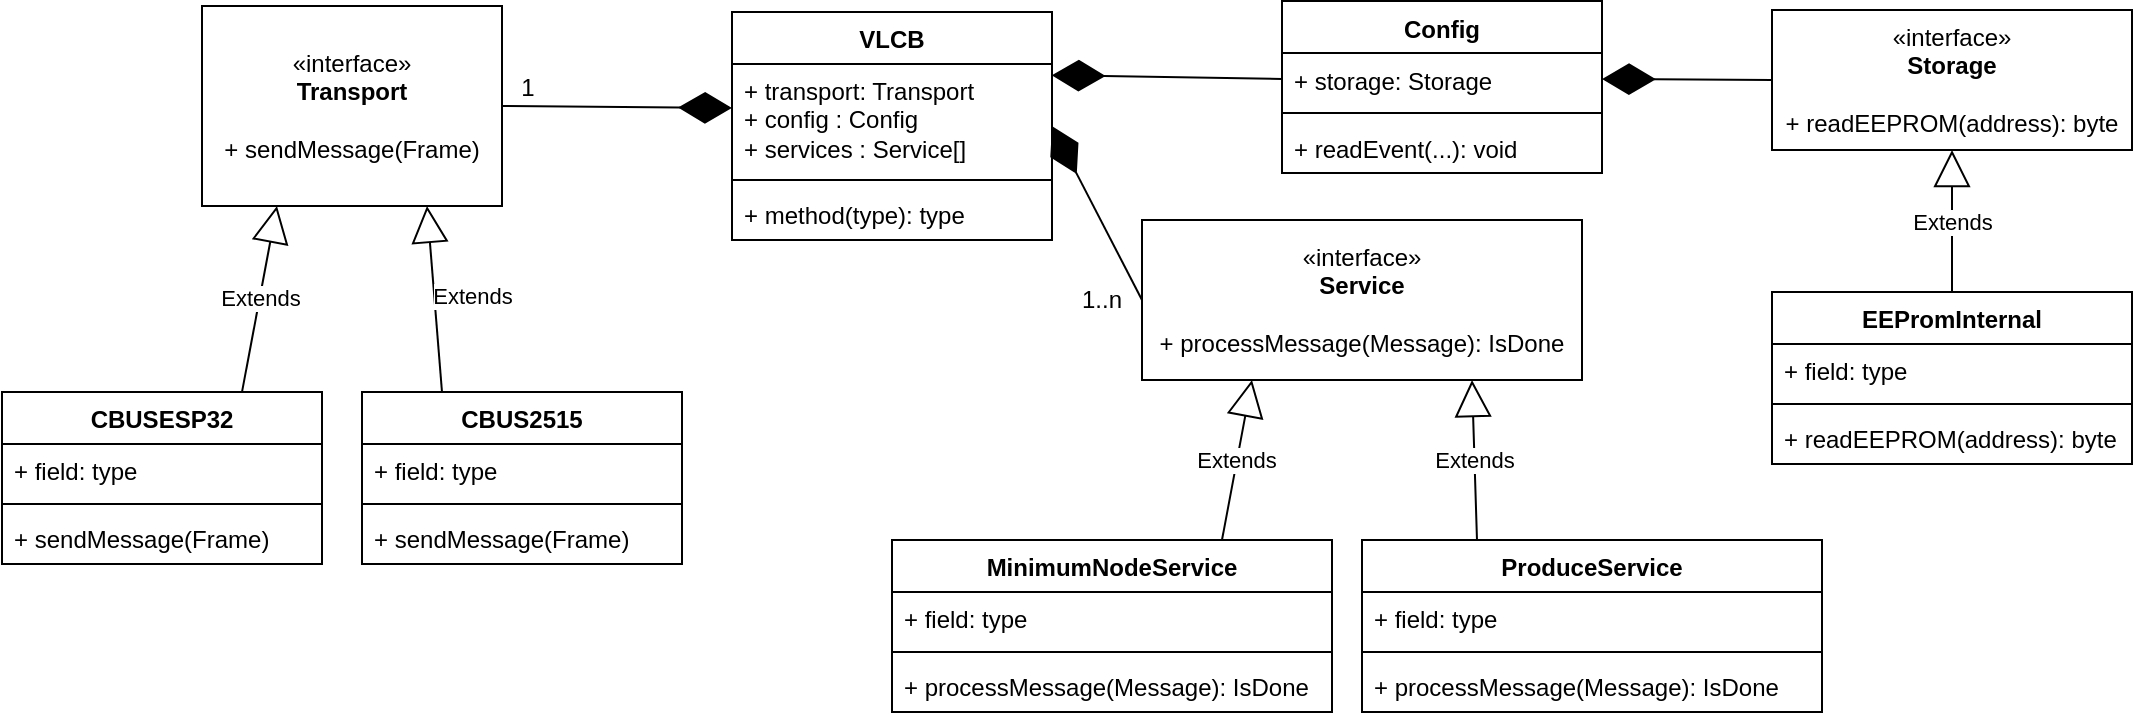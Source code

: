 <mxfile version="21.3.7" type="device">
  <diagram name="Page-1" id="qt-qPbUTjMJhdzsMqxx1">
    <mxGraphModel dx="1708" dy="750" grid="1" gridSize="10" guides="1" tooltips="1" connect="1" arrows="1" fold="1" page="1" pageScale="1" pageWidth="850" pageHeight="1100" math="0" shadow="0">
      <root>
        <mxCell id="0" />
        <mxCell id="1" parent="0" />
        <mxCell id="PldmNTXpg_jwSmRy-WnT-1" value="VLCB" style="swimlane;fontStyle=1;align=center;verticalAlign=top;childLayout=stackLayout;horizontal=1;startSize=26;horizontalStack=0;resizeParent=1;resizeParentMax=0;resizeLast=0;collapsible=1;marginBottom=0;whiteSpace=wrap;html=1;" parent="1" vertex="1">
          <mxGeometry x="345" y="300" width="160" height="114" as="geometry" />
        </mxCell>
        <mxCell id="PldmNTXpg_jwSmRy-WnT-2" value="+ transport: Transport&lt;br&gt;+ config : Config&lt;br&gt;+ services : Service[]&lt;br&gt;" style="text;strokeColor=none;fillColor=none;align=left;verticalAlign=top;spacingLeft=4;spacingRight=4;overflow=hidden;rotatable=0;points=[[0,0.5],[1,0.5]];portConstraint=eastwest;whiteSpace=wrap;html=1;" parent="PldmNTXpg_jwSmRy-WnT-1" vertex="1">
          <mxGeometry y="26" width="160" height="54" as="geometry" />
        </mxCell>
        <mxCell id="PldmNTXpg_jwSmRy-WnT-3" value="" style="line;strokeWidth=1;fillColor=none;align=left;verticalAlign=middle;spacingTop=-1;spacingLeft=3;spacingRight=3;rotatable=0;labelPosition=right;points=[];portConstraint=eastwest;strokeColor=inherit;" parent="PldmNTXpg_jwSmRy-WnT-1" vertex="1">
          <mxGeometry y="80" width="160" height="8" as="geometry" />
        </mxCell>
        <mxCell id="PldmNTXpg_jwSmRy-WnT-4" value="+ method(type): type" style="text;strokeColor=none;fillColor=none;align=left;verticalAlign=top;spacingLeft=4;spacingRight=4;overflow=hidden;rotatable=0;points=[[0,0.5],[1,0.5]];portConstraint=eastwest;whiteSpace=wrap;html=1;" parent="PldmNTXpg_jwSmRy-WnT-1" vertex="1">
          <mxGeometry y="88" width="160" height="26" as="geometry" />
        </mxCell>
        <mxCell id="PldmNTXpg_jwSmRy-WnT-5" value="«interface»&lt;br&gt;&lt;b&gt;Transport&lt;br&gt;&lt;br&gt;&lt;/b&gt;+ sendMessage(Frame)&lt;b&gt;&lt;br&gt;&lt;/b&gt;" style="html=1;whiteSpace=wrap;" parent="1" vertex="1">
          <mxGeometry x="80" y="297" width="150" height="100" as="geometry" />
        </mxCell>
        <mxCell id="PldmNTXpg_jwSmRy-WnT-14" style="edgeStyle=orthogonalEdgeStyle;rounded=0;orthogonalLoop=1;jettySize=auto;html=1;exitX=0.75;exitY=0;exitDx=0;exitDy=0;" parent="1" source="PldmNTXpg_jwSmRy-WnT-6" edge="1">
          <mxGeometry relative="1" as="geometry">
            <mxPoint x="290" y="500" as="targetPoint" />
          </mxGeometry>
        </mxCell>
        <mxCell id="PldmNTXpg_jwSmRy-WnT-6" value="CBUS2515" style="swimlane;fontStyle=1;align=center;verticalAlign=top;childLayout=stackLayout;horizontal=1;startSize=26;horizontalStack=0;resizeParent=1;resizeParentMax=0;resizeLast=0;collapsible=1;marginBottom=0;whiteSpace=wrap;html=1;" parent="1" vertex="1">
          <mxGeometry x="160" y="490" width="160" height="86" as="geometry" />
        </mxCell>
        <mxCell id="PldmNTXpg_jwSmRy-WnT-7" value="+ field: type" style="text;strokeColor=none;fillColor=none;align=left;verticalAlign=top;spacingLeft=4;spacingRight=4;overflow=hidden;rotatable=0;points=[[0,0.5],[1,0.5]];portConstraint=eastwest;whiteSpace=wrap;html=1;" parent="PldmNTXpg_jwSmRy-WnT-6" vertex="1">
          <mxGeometry y="26" width="160" height="26" as="geometry" />
        </mxCell>
        <mxCell id="PldmNTXpg_jwSmRy-WnT-8" value="" style="line;strokeWidth=1;fillColor=none;align=left;verticalAlign=middle;spacingTop=-1;spacingLeft=3;spacingRight=3;rotatable=0;labelPosition=right;points=[];portConstraint=eastwest;strokeColor=inherit;" parent="PldmNTXpg_jwSmRy-WnT-6" vertex="1">
          <mxGeometry y="52" width="160" height="8" as="geometry" />
        </mxCell>
        <mxCell id="PldmNTXpg_jwSmRy-WnT-9" value="+ sendMessage(Frame)" style="text;strokeColor=none;fillColor=none;align=left;verticalAlign=top;spacingLeft=4;spacingRight=4;overflow=hidden;rotatable=0;points=[[0,0.5],[1,0.5]];portConstraint=eastwest;whiteSpace=wrap;html=1;" parent="PldmNTXpg_jwSmRy-WnT-6" vertex="1">
          <mxGeometry y="60" width="160" height="26" as="geometry" />
        </mxCell>
        <mxCell id="PldmNTXpg_jwSmRy-WnT-10" value="CBUSESP32" style="swimlane;fontStyle=1;align=center;verticalAlign=top;childLayout=stackLayout;horizontal=1;startSize=26;horizontalStack=0;resizeParent=1;resizeParentMax=0;resizeLast=0;collapsible=1;marginBottom=0;whiteSpace=wrap;html=1;" parent="1" vertex="1">
          <mxGeometry x="-20" y="490" width="160" height="86" as="geometry" />
        </mxCell>
        <mxCell id="PldmNTXpg_jwSmRy-WnT-11" value="+ field: type" style="text;strokeColor=none;fillColor=none;align=left;verticalAlign=top;spacingLeft=4;spacingRight=4;overflow=hidden;rotatable=0;points=[[0,0.5],[1,0.5]];portConstraint=eastwest;whiteSpace=wrap;html=1;" parent="PldmNTXpg_jwSmRy-WnT-10" vertex="1">
          <mxGeometry y="26" width="160" height="26" as="geometry" />
        </mxCell>
        <mxCell id="PldmNTXpg_jwSmRy-WnT-12" value="" style="line;strokeWidth=1;fillColor=none;align=left;verticalAlign=middle;spacingTop=-1;spacingLeft=3;spacingRight=3;rotatable=0;labelPosition=right;points=[];portConstraint=eastwest;strokeColor=inherit;" parent="PldmNTXpg_jwSmRy-WnT-10" vertex="1">
          <mxGeometry y="52" width="160" height="8" as="geometry" />
        </mxCell>
        <mxCell id="PldmNTXpg_jwSmRy-WnT-13" value="+ sendMessage(Frame)" style="text;strokeColor=none;fillColor=none;align=left;verticalAlign=top;spacingLeft=4;spacingRight=4;overflow=hidden;rotatable=0;points=[[0,0.5],[1,0.5]];portConstraint=eastwest;whiteSpace=wrap;html=1;" parent="PldmNTXpg_jwSmRy-WnT-10" vertex="1">
          <mxGeometry y="60" width="160" height="26" as="geometry" />
        </mxCell>
        <mxCell id="PldmNTXpg_jwSmRy-WnT-15" value="Extends" style="endArrow=block;endSize=16;endFill=0;html=1;rounded=0;entryX=0.75;entryY=1;entryDx=0;entryDy=0;exitX=0.25;exitY=0;exitDx=0;exitDy=0;" parent="1" source="PldmNTXpg_jwSmRy-WnT-6" target="PldmNTXpg_jwSmRy-WnT-5" edge="1">
          <mxGeometry x="0.008" y="-19" width="160" relative="1" as="geometry">
            <mxPoint x="340" y="420" as="sourcePoint" />
            <mxPoint x="500" y="420" as="targetPoint" />
            <mxPoint as="offset" />
          </mxGeometry>
        </mxCell>
        <mxCell id="PldmNTXpg_jwSmRy-WnT-16" value="Extends" style="endArrow=block;endSize=16;endFill=0;html=1;rounded=0;exitX=0.75;exitY=0;exitDx=0;exitDy=0;entryX=0.25;entryY=1;entryDx=0;entryDy=0;" parent="1" source="PldmNTXpg_jwSmRy-WnT-10" target="PldmNTXpg_jwSmRy-WnT-5" edge="1">
          <mxGeometry width="160" relative="1" as="geometry">
            <mxPoint x="340" y="420" as="sourcePoint" />
            <mxPoint x="30" y="400" as="targetPoint" />
          </mxGeometry>
        </mxCell>
        <mxCell id="PldmNTXpg_jwSmRy-WnT-18" value="" style="endArrow=diamondThin;endFill=1;endSize=24;html=1;rounded=0;exitX=1;exitY=0.5;exitDx=0;exitDy=0;" parent="1" source="PldmNTXpg_jwSmRy-WnT-5" edge="1">
          <mxGeometry width="160" relative="1" as="geometry">
            <mxPoint x="340" y="420" as="sourcePoint" />
            <mxPoint x="345" y="348" as="targetPoint" />
          </mxGeometry>
        </mxCell>
        <mxCell id="PldmNTXpg_jwSmRy-WnT-19" value="«interface»&lt;br&gt;&lt;b&gt;Service&lt;br&gt;&lt;br&gt;&lt;/b&gt;+ processMessage(Message): IsDone&lt;b&gt;&lt;br&gt;&lt;/b&gt;" style="html=1;whiteSpace=wrap;" parent="1" vertex="1">
          <mxGeometry x="550" y="404" width="220" height="80" as="geometry" />
        </mxCell>
        <mxCell id="PldmNTXpg_jwSmRy-WnT-20" value="MinimumNodeService" style="swimlane;fontStyle=1;align=center;verticalAlign=top;childLayout=stackLayout;horizontal=1;startSize=26;horizontalStack=0;resizeParent=1;resizeParentMax=0;resizeLast=0;collapsible=1;marginBottom=0;whiteSpace=wrap;html=1;" parent="1" vertex="1">
          <mxGeometry x="425" y="564" width="220" height="86" as="geometry" />
        </mxCell>
        <mxCell id="PldmNTXpg_jwSmRy-WnT-21" value="+ field: type" style="text;strokeColor=none;fillColor=none;align=left;verticalAlign=top;spacingLeft=4;spacingRight=4;overflow=hidden;rotatable=0;points=[[0,0.5],[1,0.5]];portConstraint=eastwest;whiteSpace=wrap;html=1;" parent="PldmNTXpg_jwSmRy-WnT-20" vertex="1">
          <mxGeometry y="26" width="220" height="26" as="geometry" />
        </mxCell>
        <mxCell id="PldmNTXpg_jwSmRy-WnT-22" value="" style="line;strokeWidth=1;fillColor=none;align=left;verticalAlign=middle;spacingTop=-1;spacingLeft=3;spacingRight=3;rotatable=0;labelPosition=right;points=[];portConstraint=eastwest;strokeColor=inherit;" parent="PldmNTXpg_jwSmRy-WnT-20" vertex="1">
          <mxGeometry y="52" width="220" height="8" as="geometry" />
        </mxCell>
        <mxCell id="PldmNTXpg_jwSmRy-WnT-23" value="+ processMessage(Message): IsDone" style="text;strokeColor=none;fillColor=none;align=left;verticalAlign=top;spacingLeft=4;spacingRight=4;overflow=hidden;rotatable=0;points=[[0,0.5],[1,0.5]];portConstraint=eastwest;whiteSpace=wrap;html=1;" parent="PldmNTXpg_jwSmRy-WnT-20" vertex="1">
          <mxGeometry y="60" width="220" height="26" as="geometry" />
        </mxCell>
        <mxCell id="PldmNTXpg_jwSmRy-WnT-26" value="Extends" style="endArrow=block;endSize=16;endFill=0;html=1;rounded=0;entryX=0.25;entryY=1;entryDx=0;entryDy=0;exitX=0.75;exitY=0;exitDx=0;exitDy=0;" parent="1" source="PldmNTXpg_jwSmRy-WnT-20" target="PldmNTXpg_jwSmRy-WnT-19" edge="1">
          <mxGeometry width="160" relative="1" as="geometry">
            <mxPoint x="340" y="420" as="sourcePoint" />
            <mxPoint x="500" y="420" as="targetPoint" />
          </mxGeometry>
        </mxCell>
        <mxCell id="PldmNTXpg_jwSmRy-WnT-27" value="ProduceService" style="swimlane;fontStyle=1;align=center;verticalAlign=top;childLayout=stackLayout;horizontal=1;startSize=26;horizontalStack=0;resizeParent=1;resizeParentMax=0;resizeLast=0;collapsible=1;marginBottom=0;whiteSpace=wrap;html=1;" parent="1" vertex="1">
          <mxGeometry x="660" y="564" width="230" height="86" as="geometry" />
        </mxCell>
        <mxCell id="PldmNTXpg_jwSmRy-WnT-28" value="+ field: type" style="text;strokeColor=none;fillColor=none;align=left;verticalAlign=top;spacingLeft=4;spacingRight=4;overflow=hidden;rotatable=0;points=[[0,0.5],[1,0.5]];portConstraint=eastwest;whiteSpace=wrap;html=1;" parent="PldmNTXpg_jwSmRy-WnT-27" vertex="1">
          <mxGeometry y="26" width="230" height="26" as="geometry" />
        </mxCell>
        <mxCell id="PldmNTXpg_jwSmRy-WnT-29" value="" style="line;strokeWidth=1;fillColor=none;align=left;verticalAlign=middle;spacingTop=-1;spacingLeft=3;spacingRight=3;rotatable=0;labelPosition=right;points=[];portConstraint=eastwest;strokeColor=inherit;" parent="PldmNTXpg_jwSmRy-WnT-27" vertex="1">
          <mxGeometry y="52" width="230" height="8" as="geometry" />
        </mxCell>
        <mxCell id="PldmNTXpg_jwSmRy-WnT-30" value="+ processMessage(Message): IsDone" style="text;strokeColor=none;fillColor=none;align=left;verticalAlign=top;spacingLeft=4;spacingRight=4;overflow=hidden;rotatable=0;points=[[0,0.5],[1,0.5]];portConstraint=eastwest;whiteSpace=wrap;html=1;" parent="PldmNTXpg_jwSmRy-WnT-27" vertex="1">
          <mxGeometry y="60" width="230" height="26" as="geometry" />
        </mxCell>
        <mxCell id="PldmNTXpg_jwSmRy-WnT-31" value="Extends" style="endArrow=block;endSize=16;endFill=0;html=1;rounded=0;exitX=0.25;exitY=0;exitDx=0;exitDy=0;entryX=0.75;entryY=1;entryDx=0;entryDy=0;" parent="1" source="PldmNTXpg_jwSmRy-WnT-27" target="PldmNTXpg_jwSmRy-WnT-19" edge="1">
          <mxGeometry width="160" relative="1" as="geometry">
            <mxPoint x="370" y="420" as="sourcePoint" />
            <mxPoint x="740" y="450" as="targetPoint" />
          </mxGeometry>
        </mxCell>
        <mxCell id="PldmNTXpg_jwSmRy-WnT-33" value="" style="endArrow=diamondThin;endFill=1;endSize=24;html=1;rounded=0;entryX=1;entryY=0.5;entryDx=0;entryDy=0;exitX=0;exitY=0.5;exitDx=0;exitDy=0;" parent="1" source="PldmNTXpg_jwSmRy-WnT-19" target="PldmNTXpg_jwSmRy-WnT-1" edge="1">
          <mxGeometry width="160" relative="1" as="geometry">
            <mxPoint x="580" y="390" as="sourcePoint" />
            <mxPoint x="530" y="390" as="targetPoint" />
          </mxGeometry>
        </mxCell>
        <mxCell id="PldmNTXpg_jwSmRy-WnT-34" value="1..n" style="text;html=1;strokeColor=none;fillColor=none;align=center;verticalAlign=middle;whiteSpace=wrap;rounded=0;" parent="1" vertex="1">
          <mxGeometry x="505" y="432" width="50" height="23" as="geometry" />
        </mxCell>
        <mxCell id="PldmNTXpg_jwSmRy-WnT-37" value="1" style="text;html=1;strokeColor=none;fillColor=none;align=center;verticalAlign=middle;whiteSpace=wrap;rounded=0;" parent="1" vertex="1">
          <mxGeometry x="218" y="326" width="50" height="23" as="geometry" />
        </mxCell>
        <mxCell id="11FYTduV_qqA-rYNUbWm-27" value="«interface»&lt;br&gt;&lt;b&gt;Storage&lt;br&gt;&lt;br&gt;&lt;/b&gt;+ readEEPROM(address): byte&lt;b&gt;&lt;br&gt;&lt;/b&gt;" style="html=1;whiteSpace=wrap;" vertex="1" parent="1">
          <mxGeometry x="865" y="299" width="180" height="70" as="geometry" />
        </mxCell>
        <mxCell id="11FYTduV_qqA-rYNUbWm-29" value="Config" style="swimlane;fontStyle=1;align=center;verticalAlign=top;childLayout=stackLayout;horizontal=1;startSize=26;horizontalStack=0;resizeParent=1;resizeParentMax=0;resizeLast=0;collapsible=1;marginBottom=0;whiteSpace=wrap;html=1;" vertex="1" parent="1">
          <mxGeometry x="620" y="294.5" width="160" height="86" as="geometry" />
        </mxCell>
        <mxCell id="11FYTduV_qqA-rYNUbWm-30" value="+ storage: Storage" style="text;strokeColor=none;fillColor=none;align=left;verticalAlign=top;spacingLeft=4;spacingRight=4;overflow=hidden;rotatable=0;points=[[0,0.5],[1,0.5]];portConstraint=eastwest;whiteSpace=wrap;html=1;" vertex="1" parent="11FYTduV_qqA-rYNUbWm-29">
          <mxGeometry y="26" width="160" height="26" as="geometry" />
        </mxCell>
        <mxCell id="11FYTduV_qqA-rYNUbWm-31" value="" style="line;strokeWidth=1;fillColor=none;align=left;verticalAlign=middle;spacingTop=-1;spacingLeft=3;spacingRight=3;rotatable=0;labelPosition=right;points=[];portConstraint=eastwest;strokeColor=inherit;" vertex="1" parent="11FYTduV_qqA-rYNUbWm-29">
          <mxGeometry y="52" width="160" height="8" as="geometry" />
        </mxCell>
        <mxCell id="11FYTduV_qqA-rYNUbWm-32" value="+ readEvent(...): void" style="text;strokeColor=none;fillColor=none;align=left;verticalAlign=top;spacingLeft=4;spacingRight=4;overflow=hidden;rotatable=0;points=[[0,0.5],[1,0.5]];portConstraint=eastwest;whiteSpace=wrap;html=1;" vertex="1" parent="11FYTduV_qqA-rYNUbWm-29">
          <mxGeometry y="60" width="160" height="26" as="geometry" />
        </mxCell>
        <mxCell id="11FYTduV_qqA-rYNUbWm-33" value="" style="endArrow=diamondThin;endFill=1;endSize=24;html=1;rounded=0;exitX=0;exitY=0.5;exitDx=0;exitDy=0;entryX=0.999;entryY=0.104;entryDx=0;entryDy=0;entryPerimeter=0;" edge="1" parent="1" source="11FYTduV_qqA-rYNUbWm-30" target="PldmNTXpg_jwSmRy-WnT-2">
          <mxGeometry width="160" relative="1" as="geometry">
            <mxPoint x="560" y="384" as="sourcePoint" />
            <mxPoint x="510" y="330" as="targetPoint" />
          </mxGeometry>
        </mxCell>
        <mxCell id="11FYTduV_qqA-rYNUbWm-34" value="" style="endArrow=diamondThin;endFill=1;endSize=24;html=1;rounded=0;exitX=0;exitY=0.5;exitDx=0;exitDy=0;entryX=1;entryY=0.5;entryDx=0;entryDy=0;" edge="1" parent="1" source="11FYTduV_qqA-rYNUbWm-27" target="11FYTduV_qqA-rYNUbWm-30">
          <mxGeometry width="160" relative="1" as="geometry">
            <mxPoint x="845" y="414" as="sourcePoint" />
            <mxPoint x="830" y="340" as="targetPoint" />
          </mxGeometry>
        </mxCell>
        <mxCell id="11FYTduV_qqA-rYNUbWm-36" value="Extends" style="endArrow=block;endSize=16;endFill=0;html=1;rounded=0;entryX=0.5;entryY=1;entryDx=0;entryDy=0;exitX=0.5;exitY=0;exitDx=0;exitDy=0;" edge="1" parent="1" source="11FYTduV_qqA-rYNUbWm-37" target="11FYTduV_qqA-rYNUbWm-27">
          <mxGeometry width="160" relative="1" as="geometry">
            <mxPoint x="955" y="420" as="sourcePoint" />
            <mxPoint x="950" y="380" as="targetPoint" />
          </mxGeometry>
        </mxCell>
        <mxCell id="11FYTduV_qqA-rYNUbWm-37" value="EEPromInternal" style="swimlane;fontStyle=1;align=center;verticalAlign=top;childLayout=stackLayout;horizontal=1;startSize=26;horizontalStack=0;resizeParent=1;resizeParentMax=0;resizeLast=0;collapsible=1;marginBottom=0;whiteSpace=wrap;html=1;" vertex="1" parent="1">
          <mxGeometry x="865" y="440" width="180" height="86" as="geometry" />
        </mxCell>
        <mxCell id="11FYTduV_qqA-rYNUbWm-38" value="+ field: type" style="text;strokeColor=none;fillColor=none;align=left;verticalAlign=top;spacingLeft=4;spacingRight=4;overflow=hidden;rotatable=0;points=[[0,0.5],[1,0.5]];portConstraint=eastwest;whiteSpace=wrap;html=1;" vertex="1" parent="11FYTduV_qqA-rYNUbWm-37">
          <mxGeometry y="26" width="180" height="26" as="geometry" />
        </mxCell>
        <mxCell id="11FYTduV_qqA-rYNUbWm-39" value="" style="line;strokeWidth=1;fillColor=none;align=left;verticalAlign=middle;spacingTop=-1;spacingLeft=3;spacingRight=3;rotatable=0;labelPosition=right;points=[];portConstraint=eastwest;strokeColor=inherit;" vertex="1" parent="11FYTduV_qqA-rYNUbWm-37">
          <mxGeometry y="52" width="180" height="8" as="geometry" />
        </mxCell>
        <mxCell id="11FYTduV_qqA-rYNUbWm-40" value="+ readEEPROM(address): byte" style="text;strokeColor=none;fillColor=none;align=left;verticalAlign=top;spacingLeft=4;spacingRight=4;overflow=hidden;rotatable=0;points=[[0,0.5],[1,0.5]];portConstraint=eastwest;whiteSpace=wrap;html=1;" vertex="1" parent="11FYTduV_qqA-rYNUbWm-37">
          <mxGeometry y="60" width="180" height="26" as="geometry" />
        </mxCell>
      </root>
    </mxGraphModel>
  </diagram>
</mxfile>
